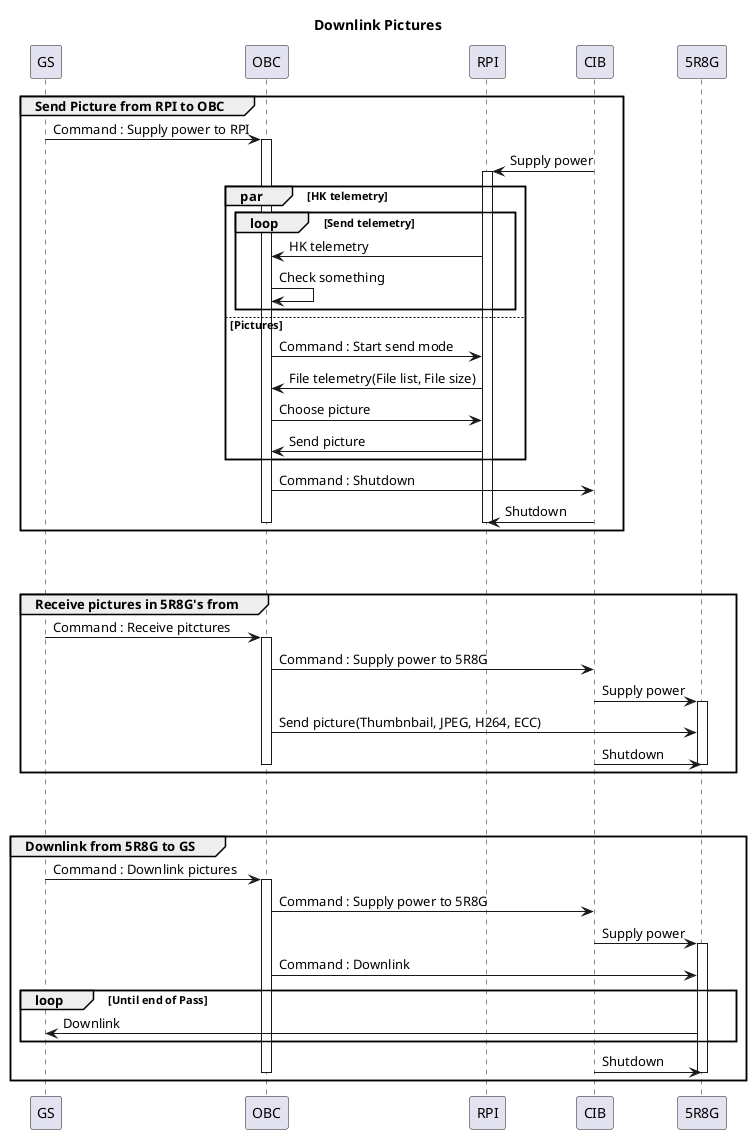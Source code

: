 @startuml
title Downlink Pictures
participant GS
participant OBC
participant RPI
participant CIB

group Send Picture from RPI to OBC
    GS -> OBC : Command : Supply power to RPI
    activate OBC
    CIB -> RPI : Supply power
    activate RPI
    par HK telemetry
        loop Send telemetry
            RPI -> OBC : HK telemetry
            ' FIXME
            OBC -> OBC : Check something
        end
    else Pictures
        OBC -> RPI : Command : Start send mode
        RPI -> OBC : File telemetry(File list, File size)
        OBC -> RPI : Choose picture
        RPI -> OBC : Send picture
    end
    OBC -> CIB : Command : Shutdown
    CIB -> RPI : Shutdown
    deactivate RPI
    deactivate OBC
end
||50||
group Receive pictures in 5R8G's from
    GS -> OBC : Command : Receive pitctures
    activate OBC
    OBC -> CIB : Command : Supply power to 5R8G
    CIB -> 5R8G : Supply power
    activate 5R8G
    OBC -> 5R8G : Send picture(Thumbnbail, JPEG, H264, ECC)
    CIB -> 5R8G : Shutdown
    deactivate 5R8G
    deactivate OBC
end
||50||
group Downlink from 5R8G to GS
    GS -> OBC : Command : Downlink pictures
    activate OBC
    OBC -> CIB : Command : Supply power to 5R8G
    CIB -> 5R8G : Supply power
    activate 5R8G
    OBC -> 5R8G : Command : Downlink
    loop Until end of Pass
        5R8G -> GS : Downlink
    end
    CIB -> 5R8G : Shutdown
    deactivate 5R8G
    deactivate OBC
end
@enduml